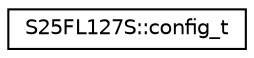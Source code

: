 digraph "Graphical Class Hierarchy"
{
  edge [fontname="Helvetica",fontsize="10",labelfontname="Helvetica",labelfontsize="10"];
  node [fontname="Helvetica",fontsize="10",shape=record];
  rankdir="LR";
  Node1 [label="S25FL127S::config_t",height=0.2,width=0.4,color="black", fillcolor="white", style="filled",URL="$dd/d4c/unionS25FL127S_1_1config__t.html"];
}
